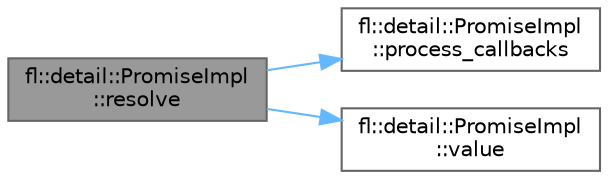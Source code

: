 digraph "fl::detail::PromiseImpl::resolve"
{
 // INTERACTIVE_SVG=YES
 // LATEX_PDF_SIZE
  bgcolor="transparent";
  edge [fontname=Helvetica,fontsize=10,labelfontname=Helvetica,labelfontsize=10];
  node [fontname=Helvetica,fontsize=10,shape=box,height=0.2,width=0.4];
  rankdir="LR";
  Node1 [id="Node000001",label="fl::detail::PromiseImpl\l::resolve",height=0.2,width=0.4,color="gray40", fillcolor="grey60", style="filled", fontcolor="black",tooltip="Resolve promise with value."];
  Node1 -> Node2 [id="edge1_Node000001_Node000002",color="steelblue1",style="solid",tooltip=" "];
  Node2 [id="Node000002",label="fl::detail::PromiseImpl\l::process_callbacks",height=0.2,width=0.4,color="grey40", fillcolor="white", style="filled",URL="$d0/da5/classfl_1_1detail_1_1_promise_impl_a0254184317881a756b34e83fc4a575c8.html#a0254184317881a756b34e83fc4a575c8",tooltip="Process pending callbacks."];
  Node1 -> Node3 [id="edge2_Node000001_Node000003",color="steelblue1",style="solid",tooltip=" "];
  Node3 [id="Node000003",label="fl::detail::PromiseImpl\l::value",height=0.2,width=0.4,color="grey40", fillcolor="white", style="filled",URL="$d0/da5/classfl_1_1detail_1_1_promise_impl_a584e3f356e0fedc5b57cb49f001ad76a.html#a584e3f356e0fedc5b57cb49f001ad76a",tooltip="Get value (only valid if resolved)"];
}
